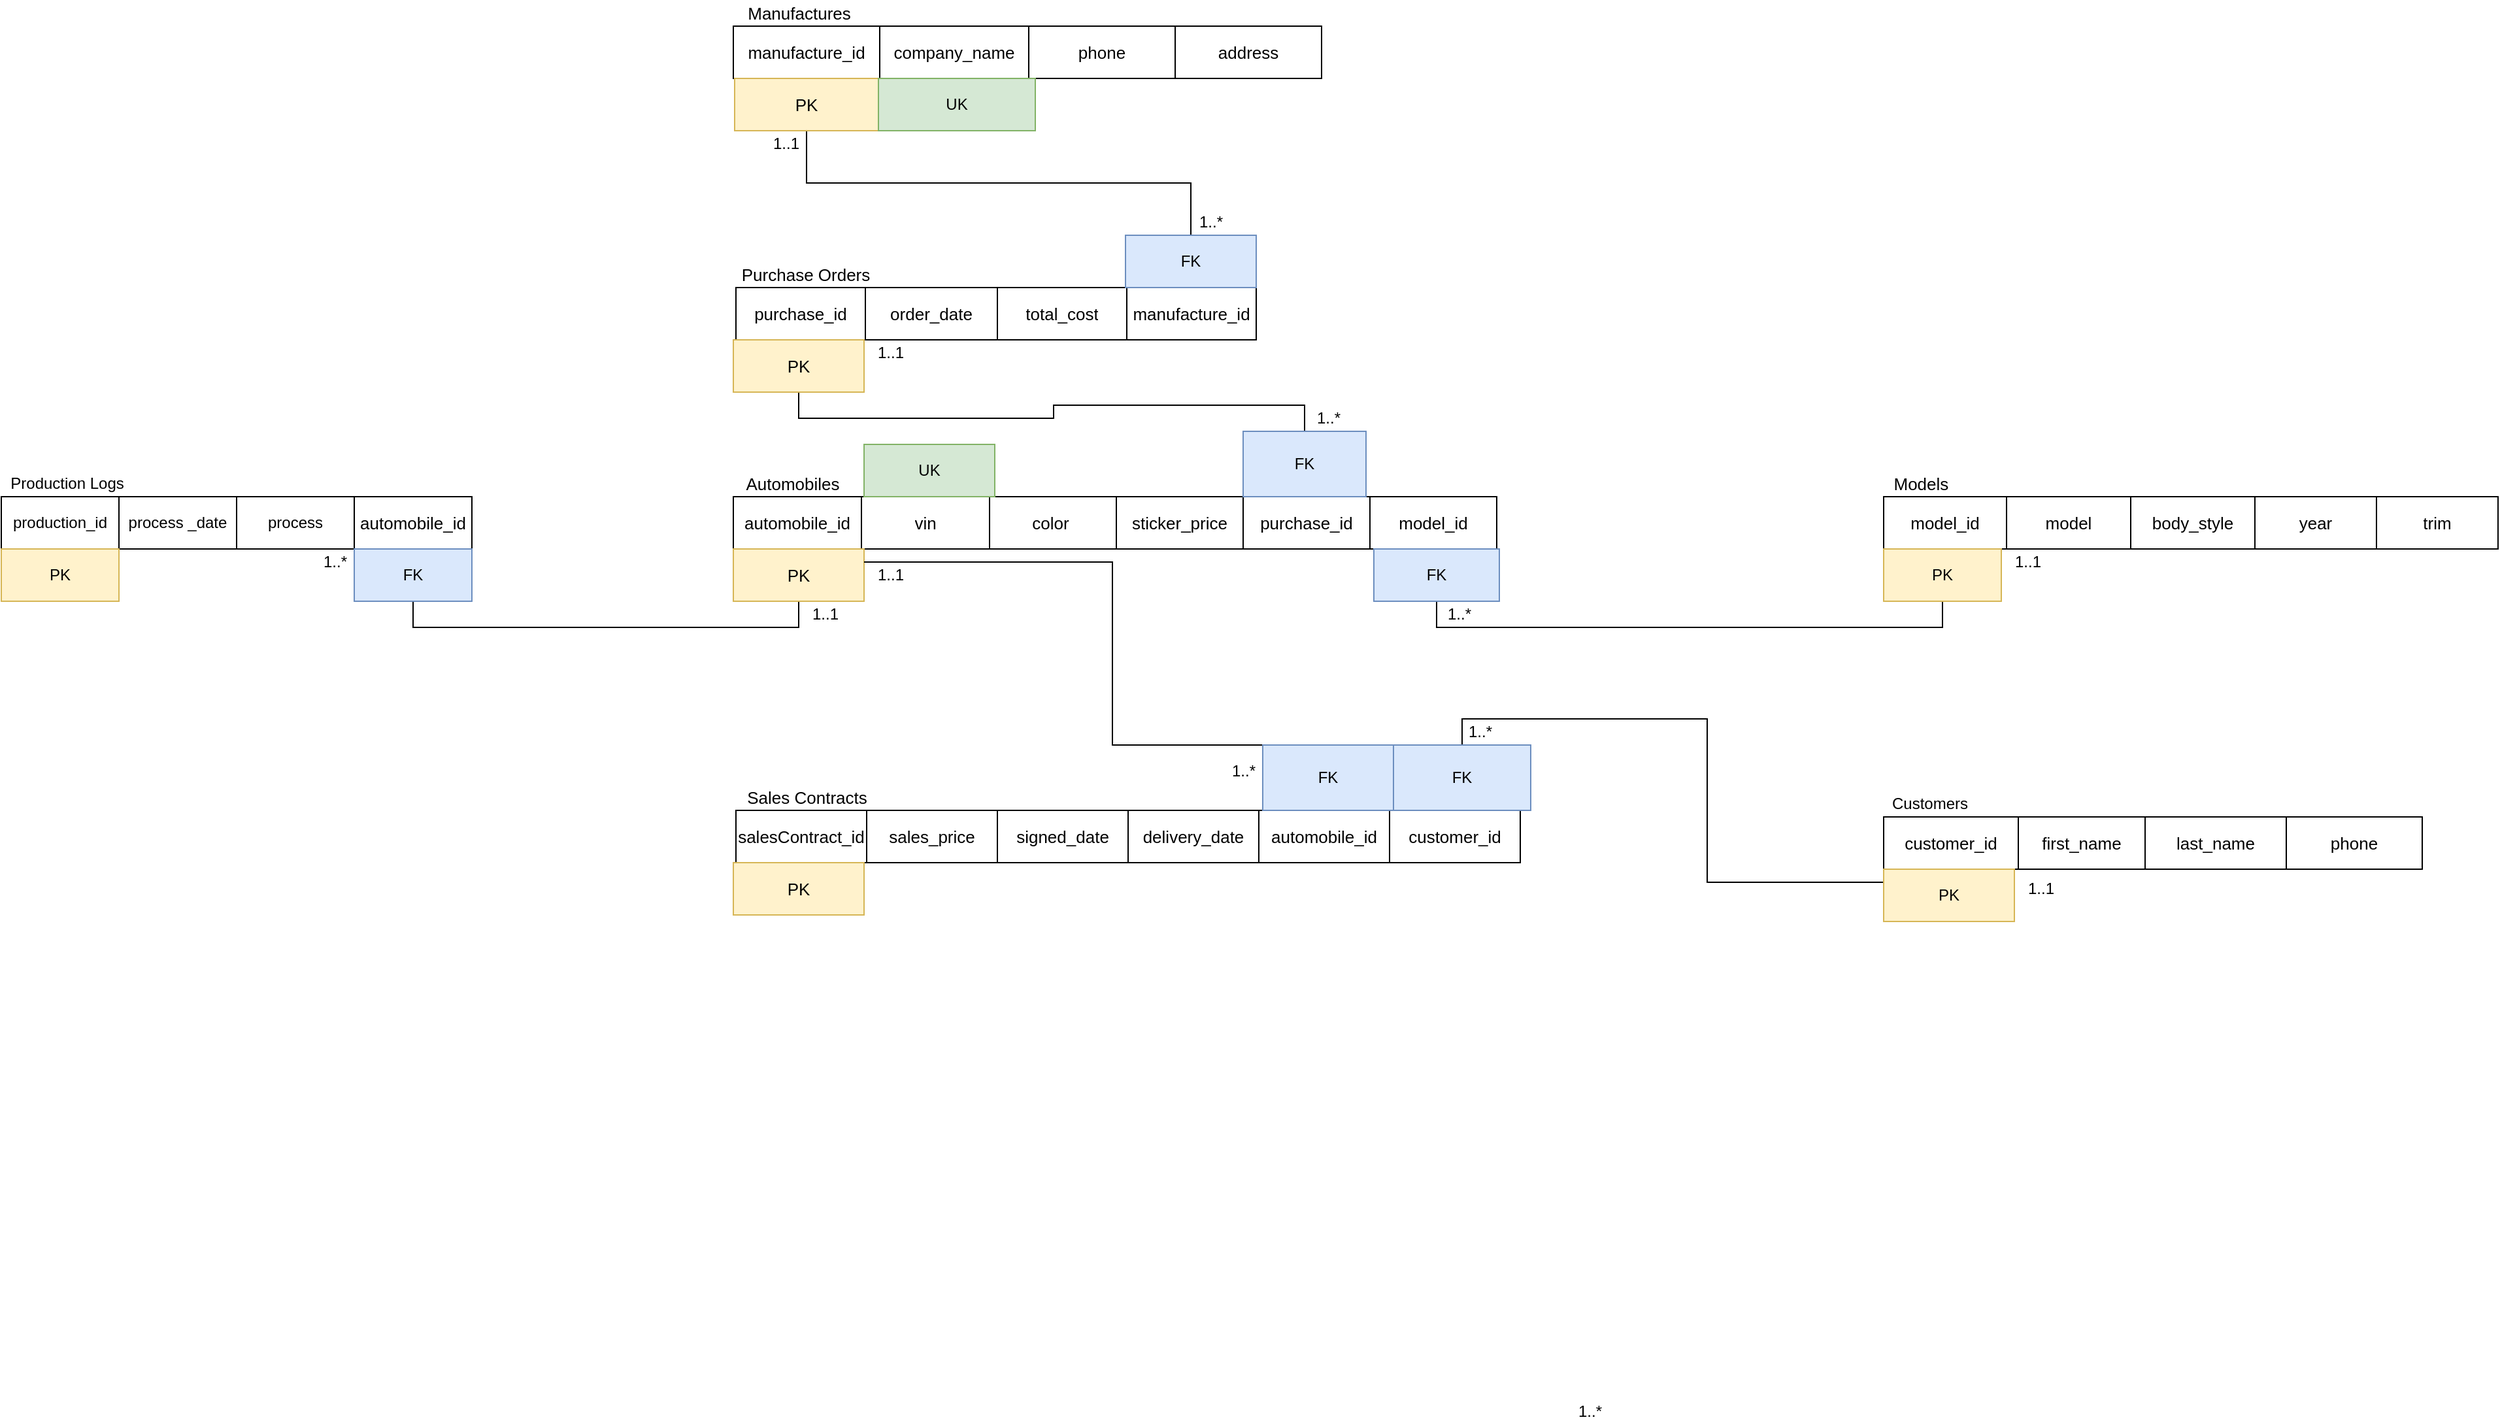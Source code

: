 <mxfile version="16.6.1" type="github">
  <diagram id="BoIp430dodhDg_gcDwYA" name="Page-3">
    <mxGraphModel dx="2085" dy="1828" grid="1" gridSize="10" guides="1" tooltips="1" connect="1" arrows="0" fold="1" page="1" pageScale="1" pageWidth="850" pageHeight="1100" math="0" shadow="0">
      <root>
        <mxCell id="KGgbT5_K25gZQEBp5rmg-0" />
        <mxCell id="KGgbT5_K25gZQEBp5rmg-1" parent="KGgbT5_K25gZQEBp5rmg-0" />
        <mxCell id="VwJX_3eyOVmkUme_mZv7-0" value="" style="shape=table;html=1;whiteSpace=wrap;startSize=0;container=1;collapsible=0;childLayout=tableLayout;fontSize=13;" parent="KGgbT5_K25gZQEBp5rmg-1" vertex="1">
          <mxGeometry x="1160" y="360" width="470" height="40" as="geometry" />
        </mxCell>
        <mxCell id="VwJX_3eyOVmkUme_mZv7-1" value="" style="shape=tableRow;horizontal=0;startSize=0;swimlaneHead=0;swimlaneBody=0;top=0;left=0;bottom=0;right=0;collapsible=0;dropTarget=0;fillColor=none;points=[[0,0.5],[1,0.5]];portConstraint=eastwest;fontSize=13;" parent="VwJX_3eyOVmkUme_mZv7-0" vertex="1">
          <mxGeometry width="470" height="40" as="geometry" />
        </mxCell>
        <mxCell id="qU5v_BYOY1cG9Y1RaB2Y-3" value="model_id" style="shape=partialRectangle;html=1;whiteSpace=wrap;connectable=0;fillColor=none;top=0;left=0;bottom=0;right=0;overflow=hidden;fontSize=13;" parent="VwJX_3eyOVmkUme_mZv7-1" vertex="1">
          <mxGeometry width="94" height="40" as="geometry">
            <mxRectangle width="94" height="40" as="alternateBounds" />
          </mxGeometry>
        </mxCell>
        <mxCell id="G4xoYnSXij0UiNz9dXRI-1" value="model" style="shape=partialRectangle;html=1;whiteSpace=wrap;connectable=0;fillColor=none;top=0;left=0;bottom=0;right=0;overflow=hidden;fontSize=13;" parent="VwJX_3eyOVmkUme_mZv7-1" vertex="1">
          <mxGeometry x="94" width="95" height="40" as="geometry">
            <mxRectangle width="95" height="40" as="alternateBounds" />
          </mxGeometry>
        </mxCell>
        <mxCell id="VwJX_3eyOVmkUme_mZv7-2" value="body_style" style="shape=partialRectangle;html=1;whiteSpace=wrap;connectable=0;fillColor=none;top=0;left=0;bottom=0;right=0;overflow=hidden;fontSize=13;" parent="VwJX_3eyOVmkUme_mZv7-1" vertex="1">
          <mxGeometry x="189" width="95" height="40" as="geometry">
            <mxRectangle width="95" height="40" as="alternateBounds" />
          </mxGeometry>
        </mxCell>
        <mxCell id="VwJX_3eyOVmkUme_mZv7-16" value="year" style="shape=partialRectangle;html=1;whiteSpace=wrap;connectable=0;fillColor=none;top=0;left=0;bottom=0;right=0;overflow=hidden;fontSize=13;" parent="VwJX_3eyOVmkUme_mZv7-1" vertex="1">
          <mxGeometry x="284" width="93" height="40" as="geometry">
            <mxRectangle width="93" height="40" as="alternateBounds" />
          </mxGeometry>
        </mxCell>
        <mxCell id="QOibZi9mToOQ4PU5pXNe-0" value="trim" style="shape=partialRectangle;html=1;whiteSpace=wrap;connectable=0;fillColor=none;top=0;left=0;bottom=0;right=0;overflow=hidden;fontSize=13;" parent="VwJX_3eyOVmkUme_mZv7-1" vertex="1">
          <mxGeometry x="377" width="93" height="40" as="geometry">
            <mxRectangle width="93" height="40" as="alternateBounds" />
          </mxGeometry>
        </mxCell>
        <mxCell id="KGgbT5_K25gZQEBp5rmg-3" value="" style="shape=table;html=1;whiteSpace=wrap;startSize=0;container=1;collapsible=0;childLayout=tableLayout;fontSize=13;" parent="KGgbT5_K25gZQEBp5rmg-1" vertex="1">
          <mxGeometry x="280" y="360" width="584" height="40" as="geometry" />
        </mxCell>
        <mxCell id="OXqMkUGr_GrGIpzj0Fx3-0" style="shape=tableRow;horizontal=0;startSize=0;swimlaneHead=0;swimlaneBody=0;top=0;left=0;bottom=0;right=0;collapsible=0;dropTarget=0;fillColor=none;points=[[0,0.5],[1,0.5]];portConstraint=eastwest;fontSize=13;" parent="KGgbT5_K25gZQEBp5rmg-3" vertex="1">
          <mxGeometry width="584" height="40" as="geometry" />
        </mxCell>
        <mxCell id="QGWLm1mgJLJdoFcS6bSA-2" value="automobile_id" style="shape=partialRectangle;html=1;whiteSpace=wrap;connectable=0;fillColor=none;top=0;left=0;bottom=0;right=0;overflow=hidden;fontSize=13;" parent="OXqMkUGr_GrGIpzj0Fx3-0" vertex="1">
          <mxGeometry width="98" height="40" as="geometry">
            <mxRectangle width="98" height="40" as="alternateBounds" />
          </mxGeometry>
        </mxCell>
        <mxCell id="OXqMkUGr_GrGIpzj0Fx3-2" value="&lt;font style=&quot;font-size: 13px;&quot;&gt;vin&lt;/font&gt;" style="shape=partialRectangle;html=1;whiteSpace=wrap;connectable=0;fillColor=none;top=0;left=0;bottom=0;right=0;overflow=hidden;fontSize=13;" parent="OXqMkUGr_GrGIpzj0Fx3-0" vertex="1">
          <mxGeometry x="98" width="98" height="40" as="geometry">
            <mxRectangle width="98" height="40" as="alternateBounds" />
          </mxGeometry>
        </mxCell>
        <mxCell id="OXqMkUGr_GrGIpzj0Fx3-3" value="color&amp;nbsp;" style="shape=partialRectangle;html=1;whiteSpace=wrap;connectable=0;fillColor=none;top=0;left=0;bottom=0;right=0;overflow=hidden;fontSize=13;" parent="OXqMkUGr_GrGIpzj0Fx3-0" vertex="1">
          <mxGeometry x="196" width="97" height="40" as="geometry">
            <mxRectangle width="97" height="40" as="alternateBounds" />
          </mxGeometry>
        </mxCell>
        <mxCell id="1KFLzZcMGdWPTmCdkxGo-3" value="sticker_price" style="shape=partialRectangle;html=1;whiteSpace=wrap;connectable=0;fillColor=none;top=0;left=0;bottom=0;right=0;overflow=hidden;fontSize=13;" parent="OXqMkUGr_GrGIpzj0Fx3-0" vertex="1">
          <mxGeometry x="293" width="97" height="40" as="geometry">
            <mxRectangle width="97" height="40" as="alternateBounds" />
          </mxGeometry>
        </mxCell>
        <mxCell id="1KFLzZcMGdWPTmCdkxGo-4" value="&lt;span&gt;purchase_id&lt;/span&gt;" style="shape=partialRectangle;html=1;whiteSpace=wrap;connectable=0;fillColor=none;top=0;left=0;bottom=0;right=0;overflow=hidden;fontSize=13;" parent="OXqMkUGr_GrGIpzj0Fx3-0" vertex="1">
          <mxGeometry x="390" width="97" height="40" as="geometry">
            <mxRectangle width="97" height="40" as="alternateBounds" />
          </mxGeometry>
        </mxCell>
        <mxCell id="1KFLzZcMGdWPTmCdkxGo-7" value="&lt;span&gt;model_id&lt;/span&gt;" style="shape=partialRectangle;html=1;whiteSpace=wrap;connectable=0;fillColor=none;top=0;left=0;bottom=0;right=0;overflow=hidden;fontSize=13;" parent="OXqMkUGr_GrGIpzj0Fx3-0" vertex="1">
          <mxGeometry x="487" width="97" height="40" as="geometry">
            <mxRectangle width="97" height="40" as="alternateBounds" />
          </mxGeometry>
        </mxCell>
        <mxCell id="1sWiY4-_EZPcCfquGDjl-0" value="Automobiles" style="text;html=1;align=center;verticalAlign=middle;resizable=0;points=[];autosize=1;strokeColor=none;fillColor=none;fontSize=13;" parent="KGgbT5_K25gZQEBp5rmg-1" vertex="1">
          <mxGeometry x="280" y="340" width="90" height="20" as="geometry" />
        </mxCell>
        <mxCell id="1KFLzZcMGdWPTmCdkxGo-30" style="edgeStyle=orthogonalEdgeStyle;rounded=0;orthogonalLoop=1;jettySize=auto;html=1;exitX=0.5;exitY=1;exitDx=0;exitDy=0;entryX=0.5;entryY=1;entryDx=0;entryDy=0;endArrow=none;endFill=0;" parent="KGgbT5_K25gZQEBp5rmg-1" source="1sWiY4-_EZPcCfquGDjl-1" target="1KFLzZcMGdWPTmCdkxGo-28" edge="1">
          <mxGeometry relative="1" as="geometry" />
        </mxCell>
        <mxCell id="1sWiY4-_EZPcCfquGDjl-1" value="PK" style="rounded=0;whiteSpace=wrap;html=1;fontSize=13;fillColor=#fff2cc;strokeColor=#d6b656;" parent="KGgbT5_K25gZQEBp5rmg-1" vertex="1">
          <mxGeometry x="280" y="400" width="100" height="40" as="geometry" />
        </mxCell>
        <mxCell id="tk8OxeYLG34lFRzHih61-0" value="Purchase Orders" style="text;html=1;align=center;verticalAlign=middle;resizable=0;points=[];autosize=1;strokeColor=none;fillColor=none;fontSize=13;" parent="KGgbT5_K25gZQEBp5rmg-1" vertex="1">
          <mxGeometry x="280" y="180" width="110" height="20" as="geometry" />
        </mxCell>
        <mxCell id="w5glMQj1M3S8q4JU0Bxx-0" value="" style="shape=table;html=1;whiteSpace=wrap;startSize=0;container=1;collapsible=0;childLayout=tableLayout;fontSize=13;" parent="KGgbT5_K25gZQEBp5rmg-1" vertex="1">
          <mxGeometry x="282" y="200" width="398" height="40" as="geometry" />
        </mxCell>
        <mxCell id="w5glMQj1M3S8q4JU0Bxx-13" style="shape=tableRow;horizontal=0;startSize=0;swimlaneHead=0;swimlaneBody=0;top=0;left=0;bottom=0;right=0;collapsible=0;dropTarget=0;fillColor=none;points=[[0,0.5],[1,0.5]];portConstraint=eastwest;fontSize=13;" parent="w5glMQj1M3S8q4JU0Bxx-0" vertex="1">
          <mxGeometry width="398" height="40" as="geometry" />
        </mxCell>
        <mxCell id="qU5v_BYOY1cG9Y1RaB2Y-0" value="purchase_id" style="shape=partialRectangle;html=1;whiteSpace=wrap;connectable=0;fillColor=none;top=0;left=0;bottom=0;right=0;overflow=hidden;fontSize=13;" parent="w5glMQj1M3S8q4JU0Bxx-13" vertex="1">
          <mxGeometry width="99" height="40" as="geometry">
            <mxRectangle width="99" height="40" as="alternateBounds" />
          </mxGeometry>
        </mxCell>
        <mxCell id="w5glMQj1M3S8q4JU0Bxx-14" value="order_date" style="shape=partialRectangle;html=1;whiteSpace=wrap;connectable=0;fillColor=none;top=0;left=0;bottom=0;right=0;overflow=hidden;fontSize=13;" parent="w5glMQj1M3S8q4JU0Bxx-13" vertex="1">
          <mxGeometry x="99" width="101" height="40" as="geometry">
            <mxRectangle width="101" height="40" as="alternateBounds" />
          </mxGeometry>
        </mxCell>
        <mxCell id="w5glMQj1M3S8q4JU0Bxx-15" value="total_cost" style="shape=partialRectangle;html=1;whiteSpace=wrap;connectable=0;fillColor=none;top=0;left=0;bottom=0;right=0;overflow=hidden;fontSize=13;" parent="w5glMQj1M3S8q4JU0Bxx-13" vertex="1">
          <mxGeometry x="200" width="99" height="40" as="geometry">
            <mxRectangle width="99" height="40" as="alternateBounds" />
          </mxGeometry>
        </mxCell>
        <mxCell id="6EpHUxDR_yMKbRpuZKVZ-1" value="&lt;span&gt;manufacture_id&lt;/span&gt;" style="shape=partialRectangle;html=1;whiteSpace=wrap;connectable=0;fillColor=none;top=0;left=0;bottom=0;right=0;overflow=hidden;fontSize=13;" parent="w5glMQj1M3S8q4JU0Bxx-13" vertex="1">
          <mxGeometry x="299" width="99" height="40" as="geometry">
            <mxRectangle width="99" height="40" as="alternateBounds" />
          </mxGeometry>
        </mxCell>
        <mxCell id="VkmMxpcEDqlsGuS33POQ-0" value="" style="shape=table;html=1;whiteSpace=wrap;startSize=0;container=1;collapsible=0;childLayout=tableLayout;fontSize=13;" parent="KGgbT5_K25gZQEBp5rmg-1" vertex="1">
          <mxGeometry x="280" width="450" height="40" as="geometry" />
        </mxCell>
        <mxCell id="VkmMxpcEDqlsGuS33POQ-1" value="" style="shape=tableRow;horizontal=0;startSize=0;swimlaneHead=0;swimlaneBody=0;top=0;left=0;bottom=0;right=0;collapsible=0;dropTarget=0;fillColor=none;points=[[0,0.5],[1,0.5]];portConstraint=eastwest;fontSize=13;" parent="VkmMxpcEDqlsGuS33POQ-0" vertex="1">
          <mxGeometry width="450" height="40" as="geometry" />
        </mxCell>
        <mxCell id="qU5v_BYOY1cG9Y1RaB2Y-4" value="manufacture_id" style="shape=partialRectangle;html=1;whiteSpace=wrap;connectable=0;fillColor=none;top=0;left=0;bottom=0;right=0;overflow=hidden;fontSize=13;" parent="VkmMxpcEDqlsGuS33POQ-1" vertex="1">
          <mxGeometry width="112" height="40" as="geometry">
            <mxRectangle width="112" height="40" as="alternateBounds" />
          </mxGeometry>
        </mxCell>
        <mxCell id="VkmMxpcEDqlsGuS33POQ-2" value="company_name" style="shape=partialRectangle;html=1;whiteSpace=wrap;connectable=0;fillColor=none;top=0;left=0;bottom=0;right=0;overflow=hidden;fontSize=13;" parent="VkmMxpcEDqlsGuS33POQ-1" vertex="1">
          <mxGeometry x="112" width="114" height="40" as="geometry">
            <mxRectangle width="114" height="40" as="alternateBounds" />
          </mxGeometry>
        </mxCell>
        <mxCell id="VkmMxpcEDqlsGuS33POQ-3" value="phone" style="shape=partialRectangle;html=1;whiteSpace=wrap;connectable=0;fillColor=none;top=0;left=0;bottom=0;right=0;overflow=hidden;fontSize=13;" parent="VkmMxpcEDqlsGuS33POQ-1" vertex="1">
          <mxGeometry x="226" width="112" height="40" as="geometry">
            <mxRectangle width="112" height="40" as="alternateBounds" />
          </mxGeometry>
        </mxCell>
        <mxCell id="VkmMxpcEDqlsGuS33POQ-21" value="address" style="shape=partialRectangle;html=1;whiteSpace=wrap;connectable=0;fillColor=none;top=0;left=0;bottom=0;right=0;overflow=hidden;fontSize=13;" parent="VkmMxpcEDqlsGuS33POQ-1" vertex="1">
          <mxGeometry x="338" width="112" height="40" as="geometry">
            <mxRectangle width="112" height="40" as="alternateBounds" />
          </mxGeometry>
        </mxCell>
        <mxCell id="1KFLzZcMGdWPTmCdkxGo-6" style="edgeStyle=orthogonalEdgeStyle;rounded=0;orthogonalLoop=1;jettySize=auto;html=1;exitX=0.5;exitY=1;exitDx=0;exitDy=0;entryX=0.5;entryY=0;entryDx=0;entryDy=0;endArrow=none;endFill=0;" parent="KGgbT5_K25gZQEBp5rmg-1" source="bCxaFzv6sitYzABQRKhT-1" target="1KFLzZcMGdWPTmCdkxGo-5" edge="1">
          <mxGeometry relative="1" as="geometry" />
        </mxCell>
        <mxCell id="bCxaFzv6sitYzABQRKhT-1" value="PK" style="rounded=0;whiteSpace=wrap;html=1;fontSize=13;fillColor=#fff2cc;strokeColor=#d6b656;" parent="KGgbT5_K25gZQEBp5rmg-1" vertex="1">
          <mxGeometry x="280" y="240" width="100" height="40" as="geometry" />
        </mxCell>
        <mxCell id="bCxaFzv6sitYzABQRKhT-5" value="Manufactures" style="text;html=1;align=center;verticalAlign=middle;resizable=0;points=[];autosize=1;strokeColor=none;fillColor=none;fontSize=13;" parent="KGgbT5_K25gZQEBp5rmg-1" vertex="1">
          <mxGeometry x="276" y="-20" width="108" height="20" as="geometry" />
        </mxCell>
        <mxCell id="1KFLzZcMGdWPTmCdkxGo-2" style="edgeStyle=orthogonalEdgeStyle;rounded=0;orthogonalLoop=1;jettySize=auto;html=1;exitX=0.5;exitY=1;exitDx=0;exitDy=0;entryX=0.5;entryY=0;entryDx=0;entryDy=0;endArrow=none;endFill=0;" parent="KGgbT5_K25gZQEBp5rmg-1" source="13wfVLTrBvWwN3XtXdcd-6" target="1KFLzZcMGdWPTmCdkxGo-1" edge="1">
          <mxGeometry relative="1" as="geometry" />
        </mxCell>
        <mxCell id="13wfVLTrBvWwN3XtXdcd-6" value="PK" style="whiteSpace=wrap;html=1;fontSize=13;fillColor=#fff2cc;strokeColor=#d6b656;" parent="KGgbT5_K25gZQEBp5rmg-1" vertex="1">
          <mxGeometry x="281" y="40" width="110" height="40" as="geometry" />
        </mxCell>
        <mxCell id="0N-tg1GrOTjGaIxoRQ5W-0" value="Models&amp;nbsp;" style="text;html=1;align=center;verticalAlign=middle;resizable=0;points=[];autosize=1;strokeColor=none;fillColor=none;fontSize=13;" parent="KGgbT5_K25gZQEBp5rmg-1" vertex="1">
          <mxGeometry x="1160" y="340" width="60" height="20" as="geometry" />
        </mxCell>
        <mxCell id="tBJF-ueqn9dTTUiDkn_1-0" value="" style="shape=table;html=1;whiteSpace=wrap;startSize=0;container=1;collapsible=0;childLayout=tableLayout;fontSize=13;" parent="KGgbT5_K25gZQEBp5rmg-1" vertex="1">
          <mxGeometry x="282" y="600" width="600" height="40" as="geometry" />
        </mxCell>
        <mxCell id="tBJF-ueqn9dTTUiDkn_1-1" value="" style="shape=tableRow;horizontal=0;startSize=0;swimlaneHead=0;swimlaneBody=0;top=0;left=0;bottom=0;right=0;collapsible=0;dropTarget=0;fillColor=none;points=[[0,0.5],[1,0.5]];portConstraint=eastwest;fontSize=13;" parent="tBJF-ueqn9dTTUiDkn_1-0" vertex="1">
          <mxGeometry width="600" height="40" as="geometry" />
        </mxCell>
        <mxCell id="aaBF4srUtkVbweC9w-cv-1" value="salesContract_id" style="shape=partialRectangle;html=1;whiteSpace=wrap;connectable=0;fillColor=none;top=0;left=0;bottom=0;right=0;overflow=hidden;fontSize=13;" parent="tBJF-ueqn9dTTUiDkn_1-1" vertex="1">
          <mxGeometry width="100" height="40" as="geometry">
            <mxRectangle width="100" height="40" as="alternateBounds" />
          </mxGeometry>
        </mxCell>
        <mxCell id="tBJF-ueqn9dTTUiDkn_1-3" value="sales_price" style="shape=partialRectangle;html=1;whiteSpace=wrap;connectable=0;fillColor=none;top=0;left=0;bottom=0;right=0;overflow=hidden;fontSize=13;" parent="tBJF-ueqn9dTTUiDkn_1-1" vertex="1">
          <mxGeometry x="100" width="100" height="40" as="geometry">
            <mxRectangle width="100" height="40" as="alternateBounds" />
          </mxGeometry>
        </mxCell>
        <mxCell id="tBJF-ueqn9dTTUiDkn_1-4" value="signed_date" style="shape=partialRectangle;html=1;whiteSpace=wrap;connectable=0;fillColor=none;top=0;left=0;bottom=0;right=0;overflow=hidden;fontSize=13;" parent="tBJF-ueqn9dTTUiDkn_1-1" vertex="1">
          <mxGeometry x="200" width="100" height="40" as="geometry">
            <mxRectangle width="100" height="40" as="alternateBounds" />
          </mxGeometry>
        </mxCell>
        <mxCell id="tBJF-ueqn9dTTUiDkn_1-13" value="delivery_date" style="shape=partialRectangle;html=1;whiteSpace=wrap;connectable=0;fillColor=none;top=0;left=0;bottom=0;right=0;overflow=hidden;fontSize=13;" parent="tBJF-ueqn9dTTUiDkn_1-1" vertex="1">
          <mxGeometry x="300" width="100" height="40" as="geometry">
            <mxRectangle width="100" height="40" as="alternateBounds" />
          </mxGeometry>
        </mxCell>
        <mxCell id="QGWLm1mgJLJdoFcS6bSA-6" value="&lt;span&gt;automobile_id&lt;/span&gt;" style="shape=partialRectangle;html=1;whiteSpace=wrap;connectable=0;fillColor=none;top=0;left=0;bottom=0;right=0;overflow=hidden;fontSize=13;" parent="tBJF-ueqn9dTTUiDkn_1-1" vertex="1">
          <mxGeometry x="400" width="100" height="40" as="geometry">
            <mxRectangle width="100" height="40" as="alternateBounds" />
          </mxGeometry>
        </mxCell>
        <mxCell id="1KFLzZcMGdWPTmCdkxGo-34" value="&lt;span&gt;customer_id&lt;/span&gt;" style="shape=partialRectangle;html=1;whiteSpace=wrap;connectable=0;fillColor=none;top=0;left=0;bottom=0;right=0;overflow=hidden;fontSize=13;" parent="tBJF-ueqn9dTTUiDkn_1-1" vertex="1">
          <mxGeometry x="500" width="100" height="40" as="geometry">
            <mxRectangle width="100" height="40" as="alternateBounds" />
          </mxGeometry>
        </mxCell>
        <mxCell id="BXuTTvJ0Io49gI-96mTp-2" value="PK" style="whiteSpace=wrap;html=1;fontSize=13;fillColor=#fff2cc;strokeColor=#d6b656;" parent="KGgbT5_K25gZQEBp5rmg-1" vertex="1">
          <mxGeometry x="280" y="640" width="100" height="40" as="geometry" />
        </mxCell>
        <mxCell id="BXuTTvJ0Io49gI-96mTp-3" value="Sales Contracts" style="text;html=1;align=center;verticalAlign=middle;resizable=0;points=[];autosize=1;strokeColor=none;fillColor=none;fontSize=13;" parent="KGgbT5_K25gZQEBp5rmg-1" vertex="1">
          <mxGeometry x="281" y="580" width="110" height="20" as="geometry" />
        </mxCell>
        <mxCell id="oQBkhVKg4XWpvBgvVup7-0" value="" style="shape=table;html=1;whiteSpace=wrap;startSize=0;container=1;collapsible=0;childLayout=tableLayout;fontSize=13;" parent="KGgbT5_K25gZQEBp5rmg-1" vertex="1">
          <mxGeometry x="1160" y="605" width="412" height="40" as="geometry" />
        </mxCell>
        <mxCell id="oQBkhVKg4XWpvBgvVup7-1" value="" style="shape=tableRow;horizontal=0;startSize=0;swimlaneHead=0;swimlaneBody=0;top=0;left=0;bottom=0;right=0;collapsible=0;dropTarget=0;fillColor=none;points=[[0,0.5],[1,0.5]];portConstraint=eastwest;fontSize=13;" parent="oQBkhVKg4XWpvBgvVup7-0" vertex="1">
          <mxGeometry width="412" height="40" as="geometry" />
        </mxCell>
        <mxCell id="UXO8BmbpZ2dThSSQkQCN-0" value="customer_id" style="shape=partialRectangle;html=1;whiteSpace=wrap;connectable=0;fillColor=none;top=0;left=0;bottom=0;right=0;overflow=hidden;fontSize=13;" parent="oQBkhVKg4XWpvBgvVup7-1" vertex="1">
          <mxGeometry width="103" height="40" as="geometry">
            <mxRectangle width="103" height="40" as="alternateBounds" />
          </mxGeometry>
        </mxCell>
        <mxCell id="oQBkhVKg4XWpvBgvVup7-2" value="first_name" style="shape=partialRectangle;html=1;whiteSpace=wrap;connectable=0;fillColor=none;top=0;left=0;bottom=0;right=0;overflow=hidden;fontSize=13;" parent="oQBkhVKg4XWpvBgvVup7-1" vertex="1">
          <mxGeometry x="103" width="97" height="40" as="geometry">
            <mxRectangle width="97" height="40" as="alternateBounds" />
          </mxGeometry>
        </mxCell>
        <mxCell id="oQBkhVKg4XWpvBgvVup7-3" value="last_name" style="shape=partialRectangle;html=1;whiteSpace=wrap;connectable=0;fillColor=none;top=0;left=0;bottom=0;right=0;overflow=hidden;fontSize=13;" parent="oQBkhVKg4XWpvBgvVup7-1" vertex="1">
          <mxGeometry x="200" width="108" height="40" as="geometry">
            <mxRectangle width="108" height="40" as="alternateBounds" />
          </mxGeometry>
        </mxCell>
        <mxCell id="oQBkhVKg4XWpvBgvVup7-13" value="phone" style="shape=partialRectangle;html=1;whiteSpace=wrap;connectable=0;fillColor=none;top=0;left=0;bottom=0;right=0;overflow=hidden;fontSize=13;" parent="oQBkhVKg4XWpvBgvVup7-1" vertex="1">
          <mxGeometry x="308" width="104" height="40" as="geometry">
            <mxRectangle width="104" height="40" as="alternateBounds" />
          </mxGeometry>
        </mxCell>
        <mxCell id="1KFLzZcMGdWPTmCdkxGo-36" style="edgeStyle=orthogonalEdgeStyle;rounded=0;orthogonalLoop=1;jettySize=auto;html=1;exitX=0;exitY=0.25;exitDx=0;exitDy=0;entryX=0.5;entryY=0;entryDx=0;entryDy=0;endArrow=none;endFill=0;" parent="KGgbT5_K25gZQEBp5rmg-1" source="RCbVnLmiiK2NnaQCUTZn-2" target="1KFLzZcMGdWPTmCdkxGo-35" edge="1">
          <mxGeometry relative="1" as="geometry" />
        </mxCell>
        <mxCell id="RCbVnLmiiK2NnaQCUTZn-2" value="PK" style="whiteSpace=wrap;html=1;rounded=0;sketch=0;fillColor=#fff2cc;strokeColor=#d6b656;" parent="KGgbT5_K25gZQEBp5rmg-1" vertex="1">
          <mxGeometry x="1160" y="645" width="100" height="40" as="geometry" />
        </mxCell>
        <mxCell id="RCbVnLmiiK2NnaQCUTZn-9" value="&lt;font color=&quot;#000000&quot;&gt;Customers&lt;/font&gt;" style="text;html=1;align=center;verticalAlign=middle;resizable=0;points=[];autosize=1;strokeColor=none;fillColor=none;fontColor=#5AA9E6;" parent="KGgbT5_K25gZQEBp5rmg-1" vertex="1">
          <mxGeometry x="1160" y="585" width="70" height="20" as="geometry" />
        </mxCell>
        <mxCell id="1KFLzZcMGdWPTmCdkxGo-9" style="edgeStyle=orthogonalEdgeStyle;rounded=0;orthogonalLoop=1;jettySize=auto;html=1;exitX=0.5;exitY=1;exitDx=0;exitDy=0;entryX=0.5;entryY=1;entryDx=0;entryDy=0;endArrow=none;endFill=0;" parent="KGgbT5_K25gZQEBp5rmg-1" source="qF9UgehoLa0hUDKB11-5-0" target="1KFLzZcMGdWPTmCdkxGo-8" edge="1">
          <mxGeometry relative="1" as="geometry" />
        </mxCell>
        <mxCell id="qF9UgehoLa0hUDKB11-5-0" value="PK" style="rounded=0;whiteSpace=wrap;html=1;sketch=0;fillColor=#fff2cc;strokeColor=#d6b656;" parent="KGgbT5_K25gZQEBp5rmg-1" vertex="1">
          <mxGeometry x="1160" y="400" width="90" height="40" as="geometry" />
        </mxCell>
        <mxCell id="5Cryda9GgSi9H7belgg4-5" value="1..1" style="text;html=1;align=center;verticalAlign=middle;resizable=0;points=[];autosize=1;strokeColor=none;fillColor=none;fontColor=#000000;" parent="KGgbT5_K25gZQEBp5rmg-1" vertex="1">
          <mxGeometry x="1260" y="650" width="40" height="20" as="geometry" />
        </mxCell>
        <mxCell id="3_MV4tuMppmYxUu7uSWW-1" value="1..*" style="text;html=1;align=center;verticalAlign=middle;resizable=0;points=[];autosize=1;strokeColor=none;fillColor=none;fontColor=#000000;" parent="KGgbT5_K25gZQEBp5rmg-1" vertex="1">
          <mxGeometry x="920" y="1050" width="30" height="20" as="geometry" />
        </mxCell>
        <mxCell id="GY_HYv-C1L0h4qwiiFik-0" value="&amp;nbsp;&amp;nbsp;" style="text;html=1;align=center;verticalAlign=middle;resizable=0;points=[];autosize=1;strokeColor=none;fillColor=none;" parent="KGgbT5_K25gZQEBp5rmg-1" vertex="1">
          <mxGeometry x="-120" y="300" width="20" height="20" as="geometry" />
        </mxCell>
        <mxCell id="1KFLzZcMGdWPTmCdkxGo-1" value="FK" style="whiteSpace=wrap;html=1;fillColor=#dae8fc;strokeColor=#6c8ebf;" parent="KGgbT5_K25gZQEBp5rmg-1" vertex="1">
          <mxGeometry x="580" y="160" width="100" height="40" as="geometry" />
        </mxCell>
        <mxCell id="1KFLzZcMGdWPTmCdkxGo-5" value="FK" style="whiteSpace=wrap;html=1;fillColor=#dae8fc;strokeColor=#6c8ebf;" parent="KGgbT5_K25gZQEBp5rmg-1" vertex="1">
          <mxGeometry x="670" y="310" width="94" height="50" as="geometry" />
        </mxCell>
        <mxCell id="1KFLzZcMGdWPTmCdkxGo-8" value="FK" style="whiteSpace=wrap;html=1;fillColor=#dae8fc;strokeColor=#6c8ebf;" parent="KGgbT5_K25gZQEBp5rmg-1" vertex="1">
          <mxGeometry x="770" y="400" width="96" height="40" as="geometry" />
        </mxCell>
        <mxCell id="1KFLzZcMGdWPTmCdkxGo-10" value="" style="shape=table;html=1;whiteSpace=wrap;startSize=0;container=1;collapsible=0;childLayout=tableLayout;" parent="KGgbT5_K25gZQEBp5rmg-1" vertex="1">
          <mxGeometry x="-280" y="360" width="360" height="40" as="geometry" />
        </mxCell>
        <mxCell id="1KFLzZcMGdWPTmCdkxGo-11" value="" style="shape=tableRow;horizontal=0;startSize=0;swimlaneHead=0;swimlaneBody=0;top=0;left=0;bottom=0;right=0;collapsible=0;dropTarget=0;fillColor=none;points=[[0,0.5],[1,0.5]];portConstraint=eastwest;" parent="1KFLzZcMGdWPTmCdkxGo-10" vertex="1">
          <mxGeometry width="360" height="40" as="geometry" />
        </mxCell>
        <mxCell id="1KFLzZcMGdWPTmCdkxGo-12" value="production_id" style="shape=partialRectangle;html=1;whiteSpace=wrap;connectable=0;fillColor=none;top=0;left=0;bottom=0;right=0;overflow=hidden;" parent="1KFLzZcMGdWPTmCdkxGo-11" vertex="1">
          <mxGeometry width="90" height="40" as="geometry">
            <mxRectangle width="90" height="40" as="alternateBounds" />
          </mxGeometry>
        </mxCell>
        <mxCell id="1KFLzZcMGdWPTmCdkxGo-13" value="process _date" style="shape=partialRectangle;html=1;whiteSpace=wrap;connectable=0;fillColor=none;top=0;left=0;bottom=0;right=0;overflow=hidden;" parent="1KFLzZcMGdWPTmCdkxGo-11" vertex="1">
          <mxGeometry x="90" width="90" height="40" as="geometry">
            <mxRectangle width="90" height="40" as="alternateBounds" />
          </mxGeometry>
        </mxCell>
        <mxCell id="1KFLzZcMGdWPTmCdkxGo-14" value="process" style="shape=partialRectangle;html=1;whiteSpace=wrap;connectable=0;fillColor=none;top=0;left=0;bottom=0;right=0;overflow=hidden;" parent="1KFLzZcMGdWPTmCdkxGo-11" vertex="1">
          <mxGeometry x="180" width="90" height="40" as="geometry">
            <mxRectangle width="90" height="40" as="alternateBounds" />
          </mxGeometry>
        </mxCell>
        <mxCell id="1KFLzZcMGdWPTmCdkxGo-24" value="&lt;span style=&quot;font-size: 13px&quot;&gt;automobile_id&lt;/span&gt;" style="shape=partialRectangle;html=1;whiteSpace=wrap;connectable=0;fillColor=none;top=0;left=0;bottom=0;right=0;overflow=hidden;" parent="1KFLzZcMGdWPTmCdkxGo-11" vertex="1">
          <mxGeometry x="270" width="90" height="40" as="geometry">
            <mxRectangle width="90" height="40" as="alternateBounds" />
          </mxGeometry>
        </mxCell>
        <mxCell id="1KFLzZcMGdWPTmCdkxGo-25" value="Production Logs" style="text;html=1;align=center;verticalAlign=middle;resizable=0;points=[];autosize=1;strokeColor=none;fillColor=none;" parent="KGgbT5_K25gZQEBp5rmg-1" vertex="1">
          <mxGeometry x="-280" y="340" width="100" height="20" as="geometry" />
        </mxCell>
        <mxCell id="1KFLzZcMGdWPTmCdkxGo-27" value="PK" style="whiteSpace=wrap;html=1;fillColor=#fff2cc;strokeColor=#d6b656;" parent="KGgbT5_K25gZQEBp5rmg-1" vertex="1">
          <mxGeometry x="-280" y="400" width="90" height="40" as="geometry" />
        </mxCell>
        <mxCell id="1KFLzZcMGdWPTmCdkxGo-28" value="FK" style="whiteSpace=wrap;html=1;fillColor=#dae8fc;strokeColor=#6c8ebf;" parent="KGgbT5_K25gZQEBp5rmg-1" vertex="1">
          <mxGeometry x="-10" y="400" width="90" height="40" as="geometry" />
        </mxCell>
        <mxCell id="1KFLzZcMGdWPTmCdkxGo-33" style="edgeStyle=orthogonalEdgeStyle;rounded=0;orthogonalLoop=1;jettySize=auto;html=1;exitX=0.5;exitY=0;exitDx=0;exitDy=0;entryX=1;entryY=0.25;entryDx=0;entryDy=0;endArrow=none;endFill=0;" parent="KGgbT5_K25gZQEBp5rmg-1" source="1KFLzZcMGdWPTmCdkxGo-31" target="1sWiY4-_EZPcCfquGDjl-1" edge="1">
          <mxGeometry relative="1" as="geometry">
            <Array as="points">
              <mxPoint x="570" y="550" />
              <mxPoint x="570" y="410" />
            </Array>
          </mxGeometry>
        </mxCell>
        <mxCell id="1KFLzZcMGdWPTmCdkxGo-31" value="FK" style="whiteSpace=wrap;html=1;fillColor=#dae8fc;strokeColor=#6c8ebf;" parent="KGgbT5_K25gZQEBp5rmg-1" vertex="1">
          <mxGeometry x="685" y="550" width="100" height="50" as="geometry" />
        </mxCell>
        <mxCell id="1KFLzZcMGdWPTmCdkxGo-35" value="FK" style="whiteSpace=wrap;html=1;fillColor=#dae8fc;strokeColor=#6c8ebf;" parent="KGgbT5_K25gZQEBp5rmg-1" vertex="1">
          <mxGeometry x="785" y="550" width="105" height="50" as="geometry" />
        </mxCell>
        <mxCell id="1KFLzZcMGdWPTmCdkxGo-37" value="UK" style="whiteSpace=wrap;html=1;fillColor=#d5e8d4;strokeColor=#82b366;" parent="KGgbT5_K25gZQEBp5rmg-1" vertex="1">
          <mxGeometry x="391" y="40" width="120" height="40" as="geometry" />
        </mxCell>
        <mxCell id="1KFLzZcMGdWPTmCdkxGo-40" value="1..1" style="text;html=1;align=center;verticalAlign=middle;resizable=0;points=[];autosize=1;strokeColor=none;fillColor=none;" parent="KGgbT5_K25gZQEBp5rmg-1" vertex="1">
          <mxGeometry x="300" y="80" width="40" height="20" as="geometry" />
        </mxCell>
        <mxCell id="1KFLzZcMGdWPTmCdkxGo-41" value="1..*" style="text;html=1;align=center;verticalAlign=middle;resizable=0;points=[];autosize=1;strokeColor=none;fillColor=none;" parent="KGgbT5_K25gZQEBp5rmg-1" vertex="1">
          <mxGeometry x="630" y="140" width="30" height="20" as="geometry" />
        </mxCell>
        <mxCell id="1KFLzZcMGdWPTmCdkxGo-42" value="1..1" style="text;html=1;align=center;verticalAlign=middle;resizable=0;points=[];autosize=1;strokeColor=none;fillColor=none;" parent="KGgbT5_K25gZQEBp5rmg-1" vertex="1">
          <mxGeometry x="380" y="240" width="40" height="20" as="geometry" />
        </mxCell>
        <mxCell id="1KFLzZcMGdWPTmCdkxGo-43" value="1..*" style="text;html=1;align=center;verticalAlign=middle;resizable=0;points=[];autosize=1;strokeColor=none;fillColor=none;" parent="KGgbT5_K25gZQEBp5rmg-1" vertex="1">
          <mxGeometry x="720" y="290" width="30" height="20" as="geometry" />
        </mxCell>
        <mxCell id="1KFLzZcMGdWPTmCdkxGo-44" value="1..1" style="text;html=1;align=center;verticalAlign=middle;resizable=0;points=[];autosize=1;strokeColor=none;fillColor=none;" parent="KGgbT5_K25gZQEBp5rmg-1" vertex="1">
          <mxGeometry x="380" y="410" width="40" height="20" as="geometry" />
        </mxCell>
        <mxCell id="1KFLzZcMGdWPTmCdkxGo-45" value="1..1" style="text;html=1;align=center;verticalAlign=middle;resizable=0;points=[];autosize=1;strokeColor=none;fillColor=none;" parent="KGgbT5_K25gZQEBp5rmg-1" vertex="1">
          <mxGeometry x="330" y="440" width="40" height="20" as="geometry" />
        </mxCell>
        <mxCell id="1KFLzZcMGdWPTmCdkxGo-46" value="1..*" style="text;html=1;align=center;verticalAlign=middle;resizable=0;points=[];autosize=1;strokeColor=none;fillColor=none;" parent="KGgbT5_K25gZQEBp5rmg-1" vertex="1">
          <mxGeometry x="820" y="440" width="30" height="20" as="geometry" />
        </mxCell>
        <mxCell id="1KFLzZcMGdWPTmCdkxGo-47" value="1..1" style="text;html=1;align=center;verticalAlign=middle;resizable=0;points=[];autosize=1;strokeColor=none;fillColor=none;" parent="KGgbT5_K25gZQEBp5rmg-1" vertex="1">
          <mxGeometry x="1250" y="400" width="40" height="20" as="geometry" />
        </mxCell>
        <mxCell id="1KFLzZcMGdWPTmCdkxGo-48" value="1..*" style="text;html=1;align=center;verticalAlign=middle;resizable=0;points=[];autosize=1;strokeColor=none;fillColor=none;" parent="KGgbT5_K25gZQEBp5rmg-1" vertex="1">
          <mxGeometry x="-40" y="400" width="30" height="20" as="geometry" />
        </mxCell>
        <mxCell id="1KFLzZcMGdWPTmCdkxGo-49" value="1..*" style="text;html=1;align=center;verticalAlign=middle;resizable=0;points=[];autosize=1;strokeColor=none;fillColor=none;" parent="KGgbT5_K25gZQEBp5rmg-1" vertex="1">
          <mxGeometry x="655" y="560" width="30" height="20" as="geometry" />
        </mxCell>
        <mxCell id="1KFLzZcMGdWPTmCdkxGo-50" value="1..*" style="text;html=1;align=center;verticalAlign=middle;resizable=0;points=[];autosize=1;strokeColor=none;fillColor=none;" parent="KGgbT5_K25gZQEBp5rmg-1" vertex="1">
          <mxGeometry x="836" y="530" width="30" height="20" as="geometry" />
        </mxCell>
        <mxCell id="QOibZi9mToOQ4PU5pXNe-4" value="UK" style="whiteSpace=wrap;html=1;fillColor=#d5e8d4;strokeColor=#82b366;" parent="KGgbT5_K25gZQEBp5rmg-1" vertex="1">
          <mxGeometry x="380" y="320" width="100" height="40" as="geometry" />
        </mxCell>
      </root>
    </mxGraphModel>
  </diagram>
</mxfile>
